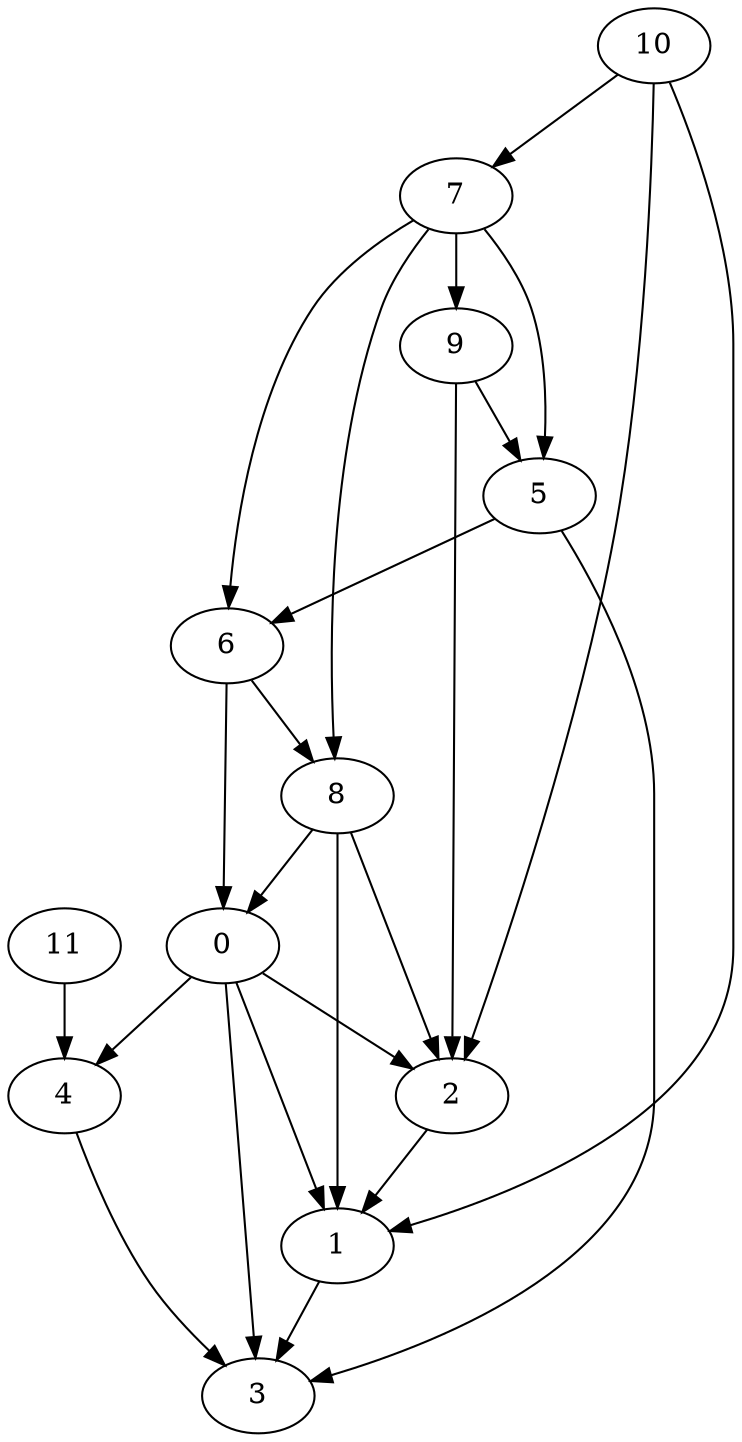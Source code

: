strict digraph "" {
	0	 [pos="66.97654724121094,37.80421316623688"];
	1	 [pos="70.8798348903656,25.28586983680725"];
	0 -> 1;
	2	 [pos="96.99406623840332,26.32286846637726"];
	0 -> 2;
	3	 [pos="77.20617055892944,18.588073551654816"];
	0 -> 3;
	4	 [pos="76.57260298728943,16.57504439353943"];
	0 -> 4;
	1 -> 3;
	2 -> 1;
	4 -> 3;
	5	 [pos="55.92588186264038,76.83270573616028"];
	5 -> 3;
	6	 [pos="56.729114055633545,48.820629715919495"];
	5 -> 6;
	6 -> 0;
	8	 [pos="59.67071056365967,18.231618404388428"];
	6 -> 8;
	7	 [pos="55.260127782821655,20.818991959095"];
	7 -> 5;
	7 -> 6;
	7 -> 8;
	9	 [pos="43.13200116157532,85.46687364578247"];
	7 -> 9;
	8 -> 0;
	8 -> 1;
	8 -> 2;
	9 -> 2;
	9 -> 5;
	10	 [pos="6.513530015945435,6.43547847867012"];
	10 -> 1;
	10 -> 2;
	10 -> 7;
	11	 [pos="51.805734634399414,88.34581971168518"];
	11 -> 4;
}

